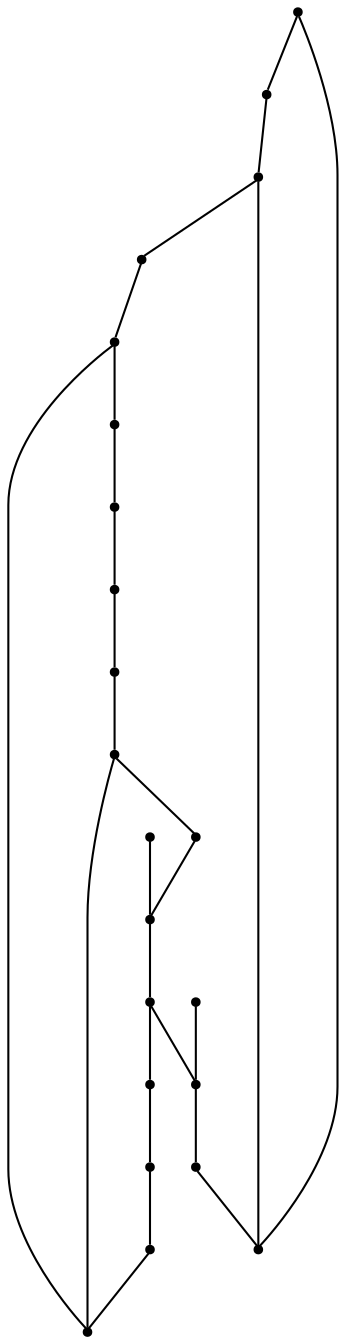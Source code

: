 graph {
  node [shape=point,comment="{\"directed\":false,\"doi\":\"10.1007/978-3-642-00219-9_31\",\"figure\":\"2 (1)\"}"]

  v0 [pos="1620.8302666952443,1351.171059647868"]
  v1 [pos="1549.9025772272153,1173.8566330870328"]
  v2 [pos="982.4806001973706,1173.8566330870328"]
  v3 [pos="840.62512582291,1173.8566330870328"]
  v4 [pos="1088.809654058412,1173.8566330870328"]
  v5 [pos="1195.2638117590616,1173.8566330870328"]
  v6 [pos="1301.5928815265033,1173.8566330870328"]
  v7 [pos="1408.047039227153,1173.8566330870328"]
  v8 [pos="1549.9025772272153,1528.360509443678"]
  v9 [pos="1408.047039227153,1528.360509443678"]
  v10 [pos="1301.5928815265033,1457.4596960115048"]
  v11 [pos="1195.2638117590616,1315.6581645492688"]
  v12 [pos="1195.2638117590616,1457.4596960115045"]
  v13 [pos="1301.5928815265033,1528.360509443678"]
  v14 [pos="1195.2638117590616,1244.7574465192063"]
  v15 [pos="1195.2638117590616,1386.5590097821457"]
  v16 [pos="1195.2638117590616,1528.360509443678"]
  v17 [pos="1088.809654058412,1457.4596960115048"]
  v18 [pos="1088.809654058412,1528.360509443678"]
  v19 [pos="982.4806001973706,1528.360509443678"]
  v20 [pos="769.6973727292792,1351.171059647868"]
  v21 [pos="840.62512582291,1528.360509443678"]

  v0 -- v1 [id="-1",pos="1620.8302666952443,1351.171059647868 1549.9025772272153,1173.8566330870328 1549.9025772272153,1173.8566330870328 1549.9025772272153,1173.8566330870328"]
  v20 -- v21 [id="-2",pos="769.6973727292792,1351.171059647868 840.62512582291,1528.360509443678 840.62512582291,1528.360509443678 840.62512582291,1528.360509443678"]
  v21 -- v14 [id="-4",pos="840.62512582291,1528.360509443678 911.5319938127384,1422.0509482170933 911.5319938127384,1422.0509482170933 911.5319938127384,1422.0509482170933 911.5319938127384,1351.15013478492 911.5319938127384,1351.15013478492 911.5319938127384,1351.15013478492 911.5319938127384,1280.249448555561 911.5319938127384,1280.249448555561 911.5319938127384,1280.249448555561 982.4597787191701,1280.249448555561 982.4597787191701,1280.249448555561 982.4597787191701,1280.249448555561 1053.3875,1280.249448555561 1053.3875,1280.249448555561 1053.3875,1280.249448555561 1195.2638117590616,1244.7574465192063 1195.2638117590616,1244.7574465192063 1195.2638117590616,1244.7574465192063"]
  v21 -- v19 [id="-5",pos="840.62512582291,1528.360509443678 982.4806001973706,1528.360509443678 982.4806001973706,1528.360509443678 982.4806001973706,1528.360509443678"]
  v3 -- v20 [id="-6",pos="840.62512582291,1173.8566330870328 769.6973727292792,1351.171059647868 769.6973727292792,1351.171059647868 769.6973727292792,1351.171059647868"]
  v19 -- v18 [id="-9",pos="982.4806001973706,1528.360509443678 1088.809654058412,1528.360509443678 1088.809654058412,1528.360509443678 1088.809654058412,1528.360509443678"]
  v18 -- v16 [id="-10",pos="1088.809654058412,1528.360509443678 1195.2638117590616,1528.360509443678 1195.2638117590616,1528.360509443678 1195.2638117590616,1528.360509443678"]
  v2 -- v3 [id="-11",pos="982.4806001973706,1173.8566330870328 840.62512582291,1173.8566330870328 840.62512582291,1173.8566330870328 840.62512582291,1173.8566330870328"]
  v16 -- v13 [id="-12",pos="1195.2638117590616,1528.360509443678 1301.5928815265033,1528.360509443678 1301.5928815265033,1528.360509443678 1301.5928815265033,1528.360509443678"]
  v4 -- v2 [id="-13",pos="1088.809654058412,1173.8566330870328 982.4806001973706,1173.8566330870328 982.4806001973706,1173.8566330870328 982.4806001973706,1173.8566330870328"]
  v5 -- v4 [id="-14",pos="1195.2638117590616,1173.8566330870328 1088.809654058412,1173.8566330870328 1088.809654058412,1173.8566330870328 1088.809654058412,1173.8566330870328"]
  v6 -- v5 [id="-15",pos="1301.5928815265033,1173.8566330870328 1195.2638117590616,1173.8566330870328 1195.2638117590616,1173.8566330870328 1195.2638117590616,1173.8566330870328"]
  v7 -- v6 [id="-16",pos="1408.047039227153,1173.8566330870328 1301.5928815265033,1173.8566330870328 1301.5928815265033,1173.8566330870328 1301.5928815265033,1173.8566330870328"]
  v1 -- v7 [id="-17",pos="1549.9025772272153,1173.8566330870328 1408.047039227153,1173.8566330870328 1408.047039227153,1173.8566330870328 1408.047039227153,1173.8566330870328"]
  v13 -- v9 [id="-20",pos="1301.5928815265033,1528.360509443678 1408.047039227153,1528.360509443678 1408.047039227153,1528.360509443678 1408.047039227153,1528.360509443678"]
  v8 -- v0 [id="-23",pos="1549.9025772272153,1528.360509443678 1620.8302666952443,1351.171059647868 1620.8302666952443,1351.171059647868 1620.8302666952443,1351.171059647868"]
  v8 -- v7 [id="-24",pos="1549.9025772272153,1528.360509443678 1478.9539549361828,1422.0509482170933 1478.9539549361828,1422.0509482170933 1478.9539549361828,1422.0509482170933 1478.9539549361828,1351.15013478492 1478.9539549361828,1351.15013478492 1478.9539549361828,1351.15013478492 1478.9539549361828,1280.249448555561 1478.9539549361828,1280.249448555561 1478.9539549361828,1280.249448555561 1408.026170029751,1280.249448555561 1408.026170029751,1280.249448555561 1408.026170029751,1280.249448555561 1408.047039227153,1173.8566330870328 1408.047039227153,1173.8566330870328 1408.047039227153,1173.8566330870328"]
  v16 -- v12 [id="-27",pos="1195.2638117590616,1528.360509443678 1195.2638117590616,1457.4596960115045 1195.2638117590616,1457.4596960115045 1195.2638117590616,1457.4596960115045"]
  v12 -- v15 [id="-28",pos="1195.2638117590616,1457.4596960115045 1195.2638117590616,1386.5590097821457 1195.2638117590616,1386.5590097821457 1195.2638117590616,1386.5590097821457"]
  v15 -- v11 [id="-29",pos="1195.2638117590616,1386.5590097821457 1195.2638117590616,1315.6581645492688 1195.2638117590616,1315.6581645492688 1195.2638117590616,1315.6581645492688"]
  v11 -- v14 [id="-30",pos="1195.2638117590616,1315.6581645492688 1195.2638117590616,1244.7574465192063 1195.2638117590616,1244.7574465192063 1195.2638117590616,1244.7574465192063"]
  v14 -- v5 [id="-31",pos="1195.2638117590616,1244.7574465192063 1195.2638117590616,1173.8566330870328 1195.2638117590616,1173.8566330870328 1195.2638117590616,1173.8566330870328"]
  v10 -- v13 [id="-32",pos="1301.5928815265033,1457.4596960115048 1301.5928815265033,1528.360509443678 1301.5928815265033,1528.360509443678 1301.5928815265033,1528.360509443678"]
  v9 -- v8 [id="-35",pos="1408.047039227153,1528.360509443678 1549.9025772272153,1528.360509443678 1549.9025772272153,1528.360509443678 1549.9025772272153,1528.360509443678"]
  v17 -- v18 [id="-37",pos="1088.809654058412,1457.4596960115048 1088.809654058412,1528.360509443678 1088.809654058412,1528.360509443678 1088.809654058412,1528.360509443678"]
}